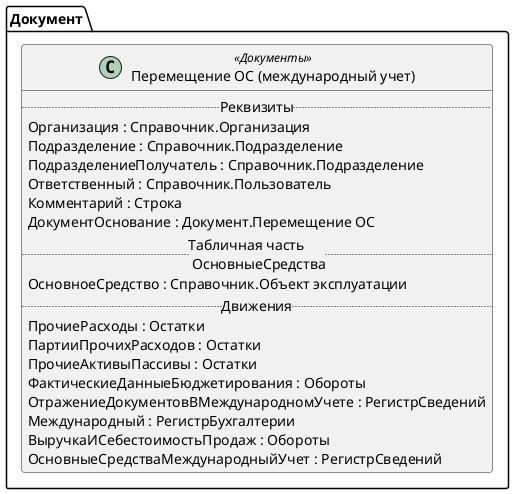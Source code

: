 ﻿@startuml ПеремещениеОСМеждународныйУчет
'!include templates.wsd
'..\include templates.wsd
class Документ.ПеремещениеОСМеждународныйУчет as "Перемещение ОС (международный учет)" <<Документы>>
{
..Реквизиты..
Организация : Справочник.Организация
Подразделение : Справочник.Подразделение
ПодразделениеПолучатель : Справочник.Подразделение
Ответственный : Справочник.Пользователь
Комментарий : Строка
ДокументОснование : Документ.Перемещение ОС
..Табличная часть \n ОсновныеСредства..
ОсновноеСредство : Справочник.Объект эксплуатации
..Движения..
ПрочиеРасходы : Остатки
ПартииПрочихРасходов : Остатки
ПрочиеАктивыПассивы : Остатки
ФактическиеДанныеБюджетирования : Обороты
ОтражениеДокументовВМеждународномУчете : РегистрСведений
Международный : РегистрБухгалтерии
ВыручкаИСебестоимостьПродаж : Обороты
ОсновныеСредстваМеждународныйУчет : РегистрСведений
}
@enduml
